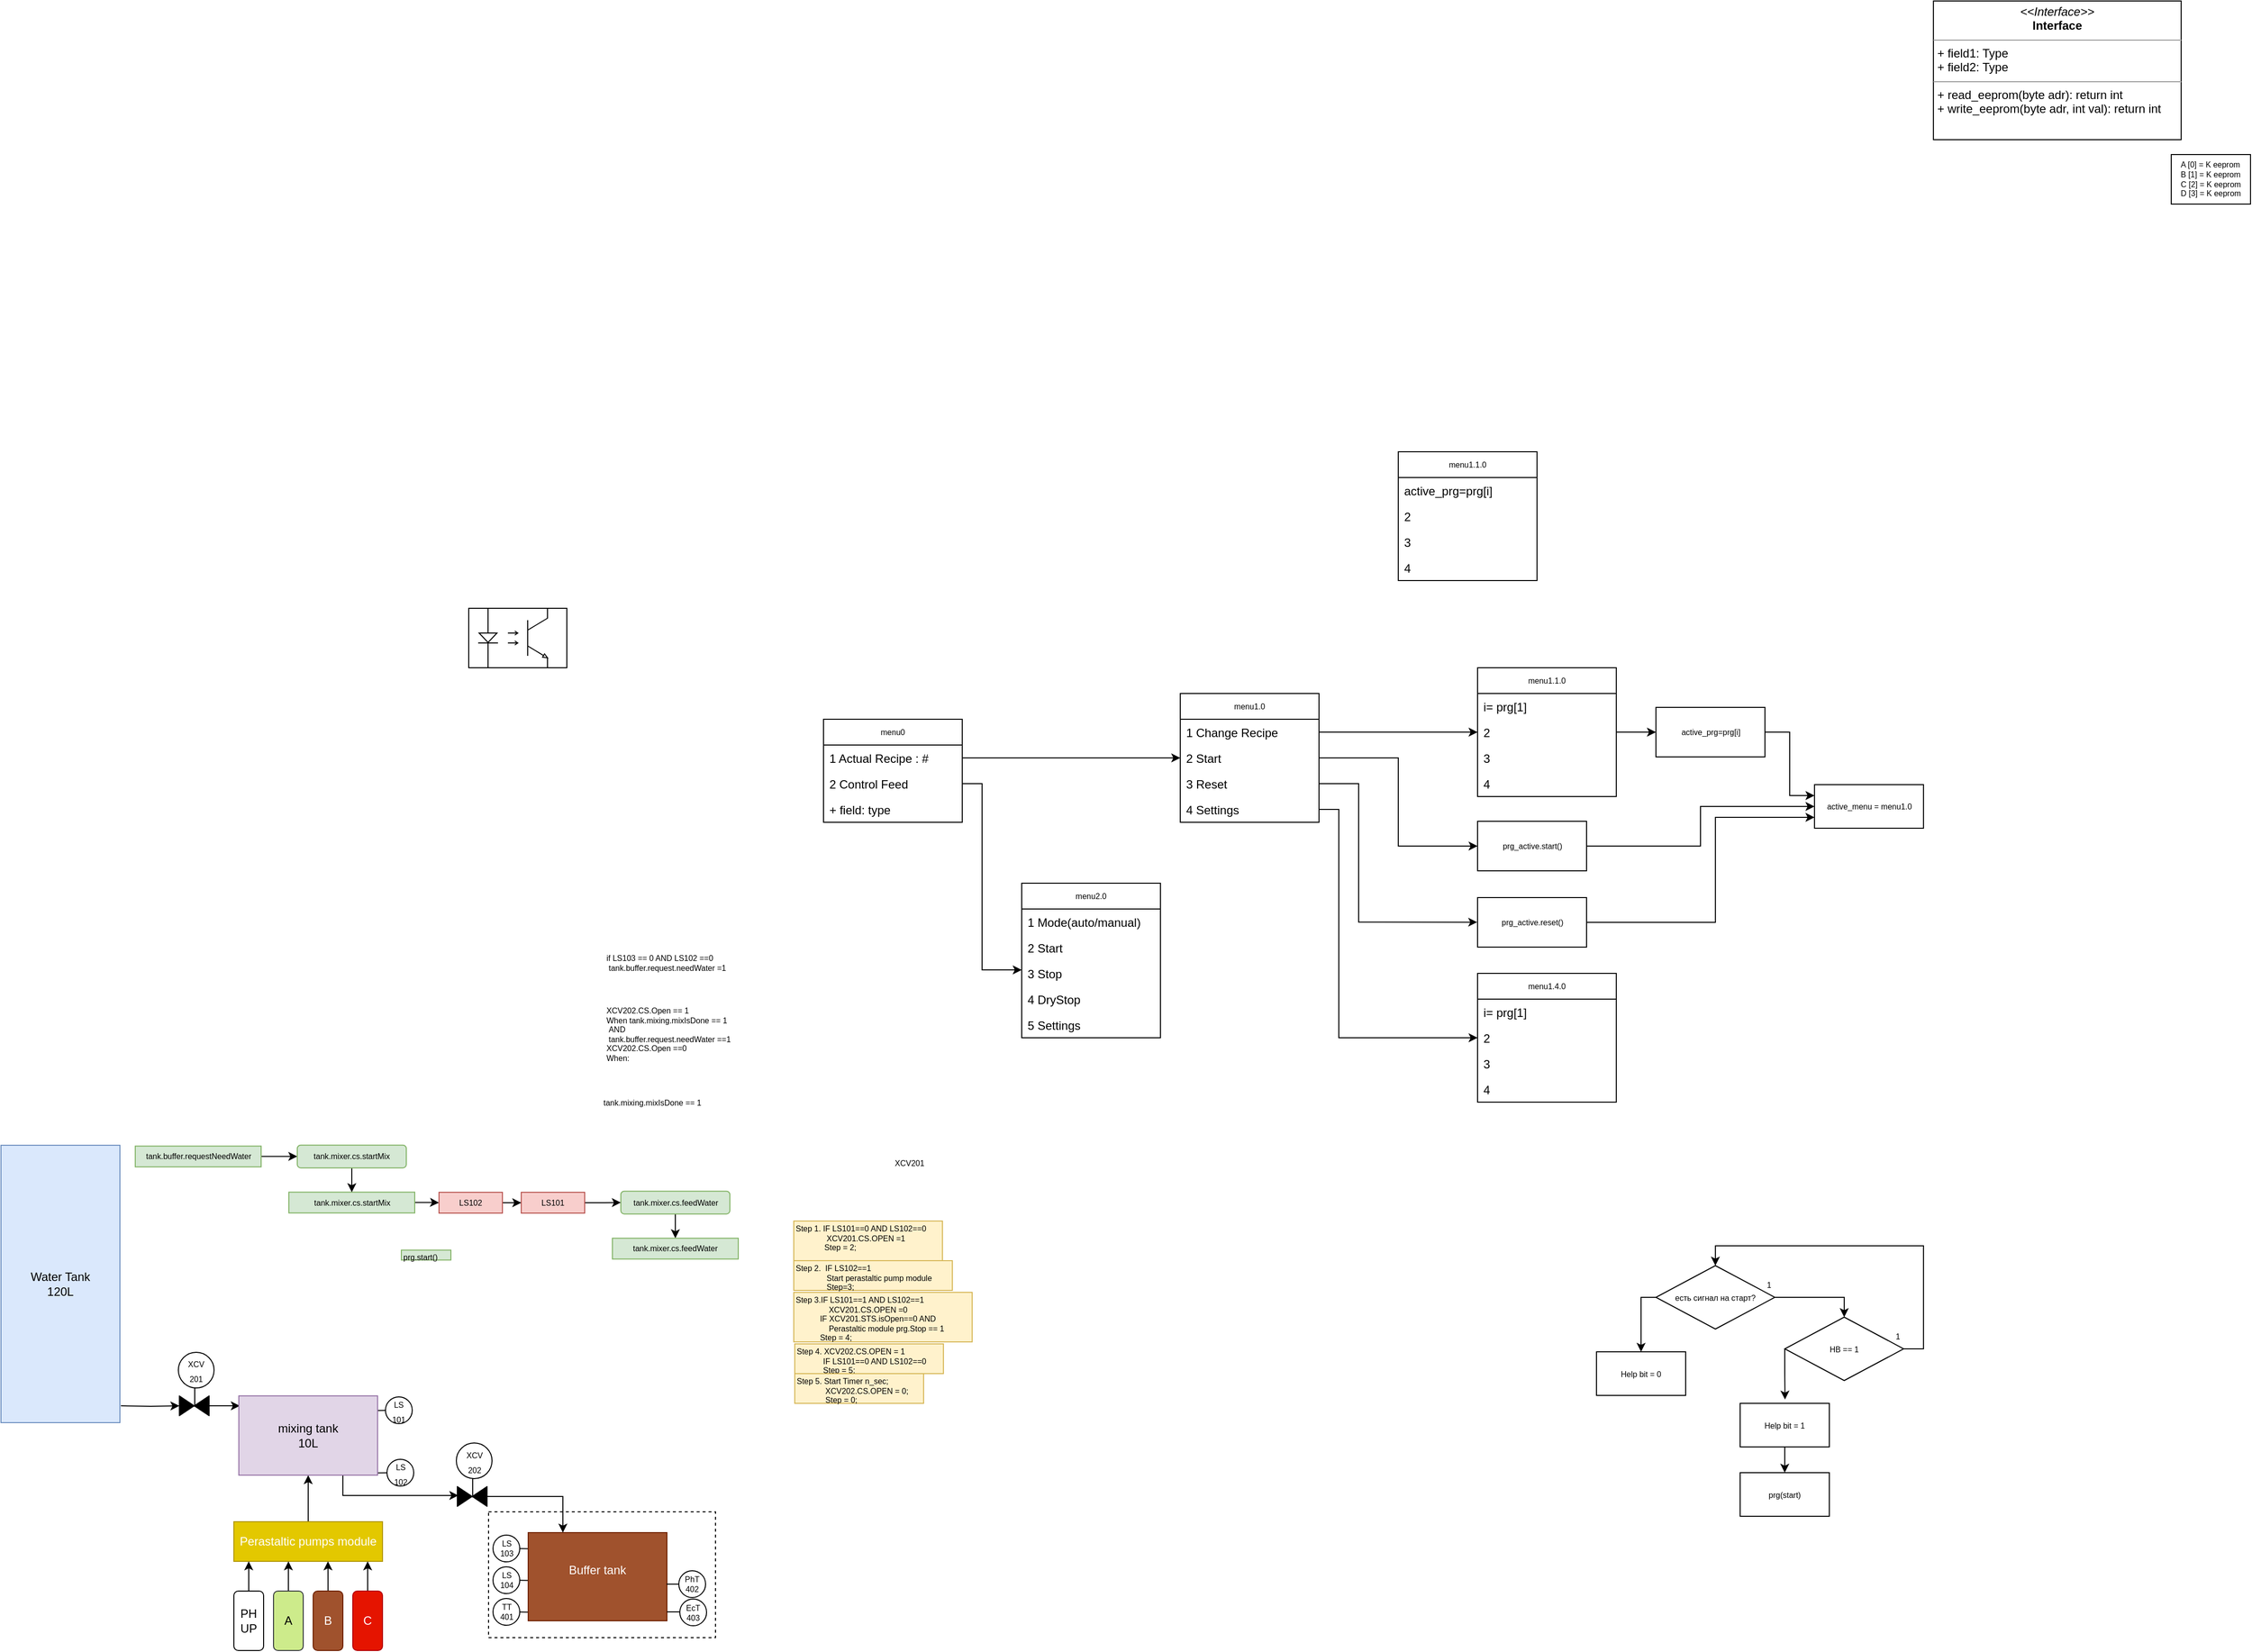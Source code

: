 <mxfile version="10.5.5" type="github"><diagram id="X-o2tjF1wG2DqE8YRz7E" name="Page-1"><mxGraphModel dx="1683" dy="2097" grid="1" gridSize="10" guides="1" tooltips="1" connect="1" arrows="1" fold="1" page="1" pageScale="1" pageWidth="827" pageHeight="1169" math="0" shadow="0"><root><mxCell id="0"/><mxCell id="1" parent="0"/><mxCell id="OOi6FbqON8KFmq5zw6sa-64" value="" style="rounded=0;whiteSpace=wrap;html=1;fontSize=8;fillColor=none;dashed=1;" parent="1" vertex="1"><mxGeometry x="572" y="410" width="229" height="127" as="geometry"/></mxCell><mxCell id="OOi6FbqON8KFmq5zw6sa-76" value="" style="group" parent="1" vertex="1" connectable="0"><mxGeometry x="439.5" y="357" width="57" height="27" as="geometry"/></mxCell><mxCell id="OOi6FbqON8KFmq5zw6sa-77" value="&lt;div&gt;&lt;font style=&quot;font-size: 8px&quot;&gt;LS&lt;/font&gt;&lt;/div&gt;&lt;div&gt;&lt;font style=&quot;font-size: 8px&quot;&gt;102&lt;/font&gt;&lt;/div&gt;" style="ellipse;whiteSpace=wrap;html=1;aspect=fixed;" parent="OOi6FbqON8KFmq5zw6sa-76" vertex="1"><mxGeometry x="30" width="27" height="27" as="geometry"/></mxCell><mxCell id="OOi6FbqON8KFmq5zw6sa-78" value="" style="endArrow=none;html=1;" parent="OOi6FbqON8KFmq5zw6sa-76" target="OOi6FbqON8KFmq5zw6sa-77" edge="1"><mxGeometry width="50" height="50" relative="1" as="geometry"><mxPoint y="14" as="sourcePoint"/><mxPoint x="60" y="20" as="targetPoint"/></mxGeometry></mxCell><mxCell id="OOi6FbqON8KFmq5zw6sa-58" value="" style="group;fontSize=8;" parent="1" vertex="1" connectable="0"><mxGeometry x="576.5" y="497.5" width="50" height="27" as="geometry"/></mxCell><mxCell id="OOi6FbqON8KFmq5zw6sa-59" value="&lt;div style=&quot;font-size: 8px&quot;&gt;TT&lt;/div&gt;&lt;div style=&quot;font-size: 8px&quot;&gt;401&lt;/div&gt;" style="ellipse;whiteSpace=wrap;html=1;aspect=fixed;fontSize=8;" parent="OOi6FbqON8KFmq5zw6sa-58" vertex="1"><mxGeometry width="27" height="27" as="geometry"/></mxCell><mxCell id="OOi6FbqON8KFmq5zw6sa-60" value="" style="endArrow=none;html=1;fontSize=8;" parent="OOi6FbqON8KFmq5zw6sa-58" target="OOi6FbqON8KFmq5zw6sa-59" edge="1"><mxGeometry width="50" height="50" relative="1" as="geometry"><mxPoint x="50" y="14" as="sourcePoint"/><mxPoint x="30" y="20" as="targetPoint"/></mxGeometry></mxCell><mxCell id="OOi6FbqON8KFmq5zw6sa-48" value="" style="group;fontSize=8;" parent="1" vertex="1" connectable="0"><mxGeometry x="576.5" y="433.5" width="50" height="27" as="geometry"/></mxCell><mxCell id="OOi6FbqON8KFmq5zw6sa-45" value="&lt;div style=&quot;font-size: 8px&quot;&gt;&lt;font style=&quot;font-size: 8px&quot;&gt;LS&lt;/font&gt;&lt;/div&gt;&lt;div style=&quot;font-size: 8px&quot;&gt;&lt;font style=&quot;font-size: 8px&quot;&gt;103&lt;/font&gt;&lt;/div&gt;" style="ellipse;whiteSpace=wrap;html=1;aspect=fixed;fontSize=8;" parent="OOi6FbqON8KFmq5zw6sa-48" vertex="1"><mxGeometry width="27" height="27" as="geometry"/></mxCell><mxCell id="OOi6FbqON8KFmq5zw6sa-46" value="" style="endArrow=none;html=1;fontSize=8;" parent="OOi6FbqON8KFmq5zw6sa-48" target="OOi6FbqON8KFmq5zw6sa-45" edge="1"><mxGeometry width="50" height="50" relative="1" as="geometry"><mxPoint x="50" y="14" as="sourcePoint"/><mxPoint x="30" y="20" as="targetPoint"/></mxGeometry></mxCell><mxCell id="OOi6FbqON8KFmq5zw6sa-51" value="" style="group;fontSize=8;" parent="1" vertex="1" connectable="0"><mxGeometry x="576.5" y="465.5" width="50" height="27" as="geometry"/></mxCell><mxCell id="OOi6FbqON8KFmq5zw6sa-52" value="&lt;div style=&quot;font-size: 8px&quot;&gt;&lt;font style=&quot;font-size: 8px&quot;&gt;LS&lt;/font&gt;&lt;/div&gt;&lt;div style=&quot;font-size: 8px&quot;&gt;&lt;font style=&quot;font-size: 8px&quot;&gt;104&lt;/font&gt;&lt;/div&gt;" style="ellipse;whiteSpace=wrap;html=1;aspect=fixed;fontSize=8;" parent="OOi6FbqON8KFmq5zw6sa-51" vertex="1"><mxGeometry width="27" height="27" as="geometry"/></mxCell><mxCell id="OOi6FbqON8KFmq5zw6sa-53" value="" style="endArrow=none;html=1;fontSize=8;" parent="OOi6FbqON8KFmq5zw6sa-51" target="OOi6FbqON8KFmq5zw6sa-52" edge="1"><mxGeometry width="50" height="50" relative="1" as="geometry"><mxPoint x="50" y="14" as="sourcePoint"/><mxPoint x="30" y="20" as="targetPoint"/></mxGeometry></mxCell><mxCell id="OOi6FbqON8KFmq5zw6sa-24" style="edgeStyle=orthogonalEdgeStyle;rounded=0;orthogonalLoop=1;jettySize=auto;html=1;" parent="1" target="OOi6FbqON8KFmq5zw6sa-19" edge="1"><mxGeometry relative="1" as="geometry"><mxPoint x="201" y="303" as="sourcePoint"/></mxGeometry></mxCell><mxCell id="OOi6FbqON8KFmq5zw6sa-1" value="&lt;div&gt;Water Tank&lt;/div&gt;&lt;div&gt;120L&lt;br&gt;&lt;/div&gt;" style="rounded=0;whiteSpace=wrap;html=1;fillColor=#dae8fc;strokeColor=#6c8ebf;" parent="1" vertex="1"><mxGeometry x="80" y="40" width="120" height="280" as="geometry"/></mxCell><mxCell id="OOi6FbqON8KFmq5zw6sa-36" style="edgeStyle=orthogonalEdgeStyle;rounded=0;orthogonalLoop=1;jettySize=auto;html=1;entryX=0.5;entryY=1;entryDx=0;entryDy=0;" parent="1" source="OOi6FbqON8KFmq5zw6sa-2" target="OOi6FbqON8KFmq5zw6sa-4" edge="1"><mxGeometry relative="1" as="geometry"/></mxCell><mxCell id="OOi6FbqON8KFmq5zw6sa-2" value="Perastaltic pumps module" style="rounded=0;whiteSpace=wrap;html=1;fillColor=#e3c800;strokeColor=#B09500;fontColor=#ffffff;" parent="1" vertex="1"><mxGeometry x="315" y="420" width="150" height="40" as="geometry"/></mxCell><mxCell id="OOi6FbqON8KFmq5zw6sa-31" style="edgeStyle=orthogonalEdgeStyle;rounded=0;orthogonalLoop=1;jettySize=auto;html=1;exitX=0.75;exitY=1;exitDx=0;exitDy=0;entryX=0.033;entryY=0.45;entryDx=0;entryDy=0;entryPerimeter=0;" parent="1" source="OOi6FbqON8KFmq5zw6sa-4" target="OOi6FbqON8KFmq5zw6sa-27" edge="1"><mxGeometry relative="1" as="geometry"><Array as="points"><mxPoint x="425" y="393"/></Array></mxGeometry></mxCell><mxCell id="OOi6FbqON8KFmq5zw6sa-32" style="edgeStyle=orthogonalEdgeStyle;rounded=0;orthogonalLoop=1;jettySize=auto;html=1;entryX=0.1;entryY=1;entryDx=0;entryDy=0;entryPerimeter=0;" parent="1" source="OOi6FbqON8KFmq5zw6sa-5" target="OOi6FbqON8KFmq5zw6sa-2" edge="1"><mxGeometry relative="1" as="geometry"/></mxCell><mxCell id="OOi6FbqON8KFmq5zw6sa-5" value="PH UP" style="rounded=1;whiteSpace=wrap;html=1;" parent="1" vertex="1"><mxGeometry x="315" y="490" width="30" height="60" as="geometry"/></mxCell><mxCell id="OOi6FbqON8KFmq5zw6sa-33" style="edgeStyle=orthogonalEdgeStyle;rounded=0;orthogonalLoop=1;jettySize=auto;html=1;entryX=0.367;entryY=1;entryDx=0;entryDy=0;entryPerimeter=0;" parent="1" source="OOi6FbqON8KFmq5zw6sa-6" target="OOi6FbqON8KFmq5zw6sa-2" edge="1"><mxGeometry relative="1" as="geometry"/></mxCell><mxCell id="OOi6FbqON8KFmq5zw6sa-6" value="A" style="rounded=1;whiteSpace=wrap;html=1;fillColor=#cdeb8b;strokeColor=#36393d;" parent="1" vertex="1"><mxGeometry x="355" y="490" width="30" height="60" as="geometry"/></mxCell><mxCell id="OOi6FbqON8KFmq5zw6sa-34" style="edgeStyle=orthogonalEdgeStyle;rounded=0;orthogonalLoop=1;jettySize=auto;html=1;entryX=0.633;entryY=1;entryDx=0;entryDy=0;entryPerimeter=0;" parent="1" source="OOi6FbqON8KFmq5zw6sa-7" target="OOi6FbqON8KFmq5zw6sa-2" edge="1"><mxGeometry relative="1" as="geometry"/></mxCell><mxCell id="OOi6FbqON8KFmq5zw6sa-7" value="B" style="rounded=1;whiteSpace=wrap;html=1;fillColor=#a0522d;strokeColor=#6D1F00;fontColor=#ffffff;" parent="1" vertex="1"><mxGeometry x="395" y="490" width="30" height="60" as="geometry"/></mxCell><mxCell id="OOi6FbqON8KFmq5zw6sa-35" style="edgeStyle=orthogonalEdgeStyle;rounded=0;orthogonalLoop=1;jettySize=auto;html=1;entryX=0.9;entryY=1;entryDx=0;entryDy=0;entryPerimeter=0;" parent="1" source="OOi6FbqON8KFmq5zw6sa-8" target="OOi6FbqON8KFmq5zw6sa-2" edge="1"><mxGeometry relative="1" as="geometry"/></mxCell><mxCell id="OOi6FbqON8KFmq5zw6sa-8" value="C" style="rounded=1;whiteSpace=wrap;html=1;fillColor=#e51400;strokeColor=#B20000;fontColor=#ffffff;" parent="1" vertex="1"><mxGeometry x="435" y="490" width="30" height="60" as="geometry"/></mxCell><mxCell id="OOi6FbqON8KFmq5zw6sa-23" value="" style="group" parent="1" vertex="1" connectable="0"><mxGeometry x="259" y="249" width="36" height="64" as="geometry"/></mxCell><mxCell id="OOi6FbqON8KFmq5zw6sa-19" value="" style="verticalLabelPosition=bottom;align=center;html=1;verticalAlign=top;dashed=0;shape=mxgraph.pid2valves.valve;valveType=gate;defState=closed" parent="OOi6FbqON8KFmq5zw6sa-23" vertex="1"><mxGeometry x="1" y="44" width="30" height="20" as="geometry"/></mxCell><mxCell id="OOi6FbqON8KFmq5zw6sa-22" value="" style="endArrow=none;html=1;" parent="OOi6FbqON8KFmq5zw6sa-23" edge="1"><mxGeometry width="50" height="50" relative="1" as="geometry"><mxPoint x="16.5" y="24" as="sourcePoint"/><mxPoint x="16.5" y="55" as="targetPoint"/></mxGeometry></mxCell><mxCell id="OOi6FbqON8KFmq5zw6sa-20" value="&lt;div&gt;&lt;font style=&quot;font-size: 8px&quot;&gt;XCV&lt;/font&gt;&lt;/div&gt;&lt;div&gt;&lt;font style=&quot;font-size: 8px&quot;&gt;201&lt;/font&gt;&lt;/div&gt;" style="ellipse;whiteSpace=wrap;html=1;aspect=fixed;" parent="OOi6FbqON8KFmq5zw6sa-23" vertex="1"><mxGeometry width="36" height="36" as="geometry"/></mxCell><mxCell id="OOi6FbqON8KFmq5zw6sa-25" style="edgeStyle=orthogonalEdgeStyle;rounded=0;orthogonalLoop=1;jettySize=auto;html=1;entryX=0.007;entryY=0.125;entryDx=0;entryDy=0;entryPerimeter=0;" parent="1" source="OOi6FbqON8KFmq5zw6sa-19" target="OOi6FbqON8KFmq5zw6sa-4" edge="1"><mxGeometry relative="1" as="geometry"/></mxCell><mxCell id="OOi6FbqON8KFmq5zw6sa-26" value="" style="group" parent="1" vertex="1" connectable="0"><mxGeometry x="539.5" y="340.5" width="36" height="64" as="geometry"/></mxCell><mxCell id="OOi6FbqON8KFmq5zw6sa-27" value="" style="verticalLabelPosition=bottom;align=center;html=1;verticalAlign=top;dashed=0;shape=mxgraph.pid2valves.valve;valveType=gate;defState=closed" parent="OOi6FbqON8KFmq5zw6sa-26" vertex="1"><mxGeometry x="1" y="44" width="30" height="20" as="geometry"/></mxCell><mxCell id="OOi6FbqON8KFmq5zw6sa-28" value="" style="endArrow=none;html=1;" parent="OOi6FbqON8KFmq5zw6sa-26" edge="1"><mxGeometry width="50" height="50" relative="1" as="geometry"><mxPoint x="16.5" y="24" as="sourcePoint"/><mxPoint x="16.5" y="55" as="targetPoint"/></mxGeometry></mxCell><mxCell id="OOi6FbqON8KFmq5zw6sa-29" value="&lt;div&gt;&lt;font style=&quot;font-size: 8px&quot;&gt;XCV&lt;/font&gt;&lt;/div&gt;&lt;div&gt;&lt;font style=&quot;font-size: 8px&quot;&gt;202&lt;/font&gt;&lt;/div&gt;" style="ellipse;whiteSpace=wrap;html=1;aspect=fixed;" parent="OOi6FbqON8KFmq5zw6sa-26" vertex="1"><mxGeometry width="36" height="36" as="geometry"/></mxCell><mxCell id="OOi6FbqON8KFmq5zw6sa-37" value="&lt;div&gt;Buffer tank&lt;/div&gt;&lt;div&gt;&lt;br&gt;&lt;/div&gt;" style="rounded=0;whiteSpace=wrap;html=1;fillColor=#a0522d;strokeColor=#6D1F00;fontColor=#ffffff;" parent="1" vertex="1"><mxGeometry x="612" y="431" width="140" height="89" as="geometry"/></mxCell><mxCell id="OOi6FbqON8KFmq5zw6sa-39" style="edgeStyle=orthogonalEdgeStyle;rounded=0;orthogonalLoop=1;jettySize=auto;html=1;entryX=0.25;entryY=0;entryDx=0;entryDy=0;" parent="1" source="OOi6FbqON8KFmq5zw6sa-27" target="OOi6FbqON8KFmq5zw6sa-37" edge="1"><mxGeometry relative="1" as="geometry"/></mxCell><mxCell id="OOi6FbqON8KFmq5zw6sa-40" value="" style="group" parent="1" vertex="1" connectable="0"><mxGeometry x="438" y="294" width="57" height="27" as="geometry"/></mxCell><mxCell id="OOi6FbqON8KFmq5zw6sa-3" value="&lt;div&gt;&lt;font style=&quot;font-size: 8px&quot;&gt;LS&lt;/font&gt;&lt;/div&gt;&lt;div&gt;&lt;font style=&quot;font-size: 8px&quot;&gt;101&lt;/font&gt;&lt;/div&gt;" style="ellipse;whiteSpace=wrap;html=1;aspect=fixed;" parent="OOi6FbqON8KFmq5zw6sa-40" vertex="1"><mxGeometry x="30" width="27" height="27" as="geometry"/></mxCell><mxCell id="OOi6FbqON8KFmq5zw6sa-14" value="" style="endArrow=none;html=1;" parent="OOi6FbqON8KFmq5zw6sa-40" target="OOi6FbqON8KFmq5zw6sa-3" edge="1"><mxGeometry width="50" height="50" relative="1" as="geometry"><mxPoint y="14" as="sourcePoint"/><mxPoint x="60" y="20" as="targetPoint"/></mxGeometry></mxCell><mxCell id="OOi6FbqON8KFmq5zw6sa-4" value="&lt;div&gt;mixing tank&lt;/div&gt;&lt;div&gt;10L&lt;br&gt;&lt;/div&gt;" style="rounded=0;whiteSpace=wrap;html=1;fillColor=#e1d5e7;strokeColor=#9673a6;" parent="1" vertex="1"><mxGeometry x="320" y="293" width="140" height="80" as="geometry"/></mxCell><mxCell id="OOi6FbqON8KFmq5zw6sa-61" value="&lt;div&gt;if LS103 == 0 AND LS102 ==0 &lt;br&gt;&lt;/div&gt;&lt;div&gt;&amp;nbsp;tank.buffer.request.needWater =1&lt;br&gt;&lt;/div&gt;" style="text;html=1;resizable=0;points=[];autosize=1;align=left;verticalAlign=top;spacingTop=-4;fontSize=8;" parent="1" vertex="1"><mxGeometry x="688.5" y="-156.5" width="140" height="20" as="geometry"/></mxCell><mxCell id="OOi6FbqON8KFmq5zw6sa-70" style="edgeStyle=orthogonalEdgeStyle;rounded=0;orthogonalLoop=1;jettySize=auto;html=1;fontSize=8;" parent="1" source="OOi6FbqON8KFmq5zw6sa-63" target="OOi6FbqON8KFmq5zw6sa-69" edge="1"><mxGeometry relative="1" as="geometry"/></mxCell><mxCell id="OOi6FbqON8KFmq5zw6sa-63" value="tank.buffer.requestNeedWater" style="rounded=0;whiteSpace=wrap;html=1;fontSize=8;fillColor=#d5e8d4;strokeColor=#82b366;" parent="1" vertex="1"><mxGeometry x="215.5" y="40.833" width="127" height="21" as="geometry"/></mxCell><mxCell id="OOi6FbqON8KFmq5zw6sa-65" value="&lt;div&gt;XCV202.CS.Open == 1&lt;/div&gt;&lt;div&gt;When tank.mixing.mixIsDone == 1&lt;br&gt;&lt;/div&gt;&lt;div&gt;&amp;nbsp;AND&lt;/div&gt;&lt;div&gt;&amp;nbsp;tank.buffer.request.needWater ==1&lt;/div&gt;&lt;div&gt;XCV202.CS.Open ==0&lt;/div&gt;&lt;div&gt;When:&lt;br&gt;&lt;/div&gt;" style="text;html=1;resizable=0;points=[];autosize=1;align=left;verticalAlign=top;spacingTop=-4;fontSize=8;" parent="1" vertex="1"><mxGeometry x="688.5" y="-103.5" width="150" height="60" as="geometry"/></mxCell><mxCell id="OOi6FbqON8KFmq5zw6sa-66" value="tank.mixing.mixIsDone == 1" style="text;html=1;resizable=0;points=[];autosize=1;align=left;verticalAlign=top;spacingTop=-4;fontSize=8;" parent="1" vertex="1"><mxGeometry x="685.5" y="-10.5" width="120" height="10" as="geometry"/></mxCell><mxCell id="OOi6FbqON8KFmq5zw6sa-81" style="edgeStyle=orthogonalEdgeStyle;rounded=0;orthogonalLoop=1;jettySize=auto;html=1;entryX=0;entryY=0.5;entryDx=0;entryDy=0;fontSize=8;" parent="1" source="OOi6FbqON8KFmq5zw6sa-67" target="OOi6FbqON8KFmq5zw6sa-79" edge="1"><mxGeometry relative="1" as="geometry"/></mxCell><mxCell id="OOi6FbqON8KFmq5zw6sa-67" value="tank.mixer.cs.startMix" style="rounded=0;whiteSpace=wrap;html=1;fontSize=8;fillColor=#d5e8d4;strokeColor=#82b366;" parent="1" vertex="1"><mxGeometry x="370.5" y="87.333" width="127" height="21" as="geometry"/></mxCell><mxCell id="OOi6FbqON8KFmq5zw6sa-71" style="edgeStyle=orthogonalEdgeStyle;rounded=0;orthogonalLoop=1;jettySize=auto;html=1;entryX=0.5;entryY=0;entryDx=0;entryDy=0;fontSize=8;" parent="1" source="OOi6FbqON8KFmq5zw6sa-69" target="OOi6FbqON8KFmq5zw6sa-67" edge="1"><mxGeometry relative="1" as="geometry"/></mxCell><mxCell id="OOi6FbqON8KFmq5zw6sa-69" value="tank.mixer.cs.startMix" style="rounded=1;whiteSpace=wrap;html=1;fillColor=#d5e8d4;fontSize=8;strokeColor=#82b366;" parent="1" vertex="1"><mxGeometry x="379" y="39.833" width="110" height="23" as="geometry"/></mxCell><mxCell id="OOi6FbqON8KFmq5zw6sa-73" value="prg.start()" style="text;html=1;resizable=0;points=[];autosize=1;align=left;verticalAlign=top;spacingTop=-4;fontSize=8;fillColor=#d5e8d4;strokeColor=#82b366;" parent="1" vertex="1"><mxGeometry x="484" y="145.833" width="50" height="10" as="geometry"/></mxCell><mxCell id="OOi6FbqON8KFmq5zw6sa-85" style="edgeStyle=orthogonalEdgeStyle;rounded=0;orthogonalLoop=1;jettySize=auto;html=1;entryX=0.5;entryY=0;entryDx=0;entryDy=0;fontSize=8;" parent="1" source="OOi6FbqON8KFmq5zw6sa-75" target="OOi6FbqON8KFmq5zw6sa-84" edge="1"><mxGeometry relative="1" as="geometry"/></mxCell><mxCell id="OOi6FbqON8KFmq5zw6sa-75" value="tank.mixer.cs.feedWater" style="rounded=1;whiteSpace=wrap;html=1;fillColor=#d5e8d4;fontSize=8;strokeColor=#82b366;" parent="1" vertex="1"><mxGeometry x="705.5" y="86.333" width="110" height="23" as="geometry"/></mxCell><mxCell id="OOi6FbqON8KFmq5zw6sa-82" style="edgeStyle=orthogonalEdgeStyle;rounded=0;orthogonalLoop=1;jettySize=auto;html=1;fontSize=8;" parent="1" source="OOi6FbqON8KFmq5zw6sa-79" target="OOi6FbqON8KFmq5zw6sa-80" edge="1"><mxGeometry relative="1" as="geometry"/></mxCell><mxCell id="OOi6FbqON8KFmq5zw6sa-79" value="LS102" style="rounded=0;whiteSpace=wrap;html=1;fontSize=8;fillColor=#f8cecc;strokeColor=#b85450;" parent="1" vertex="1"><mxGeometry x="522" y="87.5" width="64" height="21" as="geometry"/></mxCell><mxCell id="OOi6FbqON8KFmq5zw6sa-83" style="edgeStyle=orthogonalEdgeStyle;rounded=0;orthogonalLoop=1;jettySize=auto;html=1;entryX=0;entryY=0.5;entryDx=0;entryDy=0;fontSize=8;" parent="1" source="OOi6FbqON8KFmq5zw6sa-80" target="OOi6FbqON8KFmq5zw6sa-75" edge="1"><mxGeometry relative="1" as="geometry"/></mxCell><mxCell id="OOi6FbqON8KFmq5zw6sa-80" value="LS101" style="rounded=0;whiteSpace=wrap;html=1;fontSize=8;fillColor=#f8cecc;strokeColor=#b85450;" parent="1" vertex="1"><mxGeometry x="605" y="87.5" width="64" height="21" as="geometry"/></mxCell><mxCell id="OOi6FbqON8KFmq5zw6sa-84" value="tank.mixer.cs.feedWater" style="rounded=0;whiteSpace=wrap;html=1;fontSize=8;fillColor=#d5e8d4;strokeColor=#82b366;" parent="1" vertex="1"><mxGeometry x="697" y="133.833" width="127" height="21" as="geometry"/></mxCell><mxCell id="OOi6FbqON8KFmq5zw6sa-86" value="&lt;div&gt;Step 1. IF LS101==0 AND LS102==0&lt;/div&gt;&lt;div&gt;&amp;nbsp;&amp;nbsp;&amp;nbsp;&amp;nbsp;&amp;nbsp;&amp;nbsp;&amp;nbsp;&amp;nbsp;&amp;nbsp;&amp;nbsp;&amp;nbsp;&amp;nbsp;&amp;nbsp; XCV201.CS.OPEN =1&lt;/div&gt;&lt;div&gt;&amp;nbsp;&amp;nbsp;&amp;nbsp;&amp;nbsp;&amp;nbsp;&amp;nbsp;&amp;nbsp;&amp;nbsp;&amp;nbsp;&amp;nbsp;&amp;nbsp;&amp;nbsp; Step = 2;&lt;br&gt;&lt;div&gt;&lt;br&gt;&lt;/div&gt;&lt;/div&gt;" style="text;html=1;resizable=0;points=[];autosize=1;align=left;verticalAlign=top;spacingTop=-4;fontSize=8;fillColor=#fff2cc;strokeColor=#d6b656;" parent="1" vertex="1"><mxGeometry x="880" y="116.5" width="150" height="40" as="geometry"/></mxCell><mxCell id="OOi6FbqON8KFmq5zw6sa-87" value="&lt;div&gt;Step 3.IF LS101==1 AND LS102==1&lt;/div&gt;&lt;div&gt;&amp;nbsp;&amp;nbsp;&amp;nbsp;&amp;nbsp;&amp;nbsp;&amp;nbsp;&amp;nbsp;&amp;nbsp;&amp;nbsp;&amp;nbsp;&amp;nbsp;&amp;nbsp;&amp;nbsp;&amp;nbsp; XCV201.CS.OPEN =0&lt;/div&gt;&lt;div&gt;&amp;nbsp;&amp;nbsp;&amp;nbsp;&amp;nbsp;&amp;nbsp;&amp;nbsp;&amp;nbsp;&amp;nbsp;&amp;nbsp;&amp;nbsp; IF XCV201.STS.isOpen==0 AND&lt;/div&gt;&lt;div&gt;&amp;nbsp; &amp;nbsp; &amp;nbsp; &amp;nbsp; &amp;nbsp; &amp;nbsp; &amp;nbsp;&amp;nbsp; Perastaltic module prg.Stop == 1&lt;/div&gt;&lt;div&gt;&amp;nbsp;&amp;nbsp;&amp;nbsp;&amp;nbsp;&amp;nbsp;&amp;nbsp;&amp;nbsp;&amp;nbsp;&amp;nbsp;&amp;nbsp; Step = 4;&lt;/div&gt;" style="text;html=1;resizable=0;points=[];autosize=1;align=left;verticalAlign=top;spacingTop=-4;fontSize=8;fillColor=#fff2cc;strokeColor=#d6b656;" parent="1" vertex="1"><mxGeometry x="880" y="188.5" width="180" height="50" as="geometry"/></mxCell><mxCell id="OOi6FbqON8KFmq5zw6sa-88" value="&lt;div&gt;Step 4. XCV202.CS.OPEN = 1&lt;br&gt;&lt;/div&gt;&lt;div&gt;&amp;nbsp;&amp;nbsp;&amp;nbsp;&amp;nbsp;&amp;nbsp;&amp;nbsp;&amp;nbsp;&amp;nbsp;&amp;nbsp;&amp;nbsp;&amp;nbsp; IF LS101==0 AND LS102==0&lt;/div&gt;&lt;div&gt;&amp;nbsp;&amp;nbsp;&amp;nbsp;&amp;nbsp;&amp;nbsp;&amp;nbsp;&amp;nbsp;&amp;nbsp;&amp;nbsp;&amp;nbsp;&amp;nbsp; Step = 5;&lt;br&gt;&lt;/div&gt;" style="text;html=1;resizable=0;points=[];autosize=1;align=left;verticalAlign=top;spacingTop=-4;fontSize=8;fillColor=#fff2cc;strokeColor=#d6b656;" parent="1" vertex="1"><mxGeometry x="881" y="240.5" width="150" height="30" as="geometry"/></mxCell><mxCell id="OOi6FbqON8KFmq5zw6sa-90" value="Step 2.&amp;nbsp; IF LS102==1&lt;div&gt;&amp;nbsp;&amp;nbsp;&amp;nbsp;&amp;nbsp;&amp;nbsp;&amp;nbsp;&amp;nbsp;&amp;nbsp;&amp;nbsp;&amp;nbsp;&amp;nbsp;&amp;nbsp;&amp;nbsp; Start perastaltic pump module&lt;/div&gt;&lt;div&gt;&amp;nbsp;&amp;nbsp;&amp;nbsp;&amp;nbsp;&amp;nbsp;&amp;nbsp;&amp;nbsp;&amp;nbsp;&amp;nbsp;&amp;nbsp;&amp;nbsp;&amp;nbsp;&amp;nbsp; Step=3;&lt;br&gt;&lt;/div&gt;" style="text;html=1;resizable=0;points=[];autosize=1;align=left;verticalAlign=top;spacingTop=-4;fontSize=8;fillColor=#fff2cc;strokeColor=#d6b656;" parent="1" vertex="1"><mxGeometry x="880" y="156.5" width="160" height="30" as="geometry"/></mxCell><mxCell id="cYcWuQxojgCUuw6GW2eh-1" value="&lt;div&gt;Step 5. Start Timer n_sec;&lt;/div&gt;&lt;div&gt;&amp;nbsp;&amp;nbsp;&amp;nbsp;&amp;nbsp;&amp;nbsp;&amp;nbsp;&amp;nbsp;&amp;nbsp;&amp;nbsp;&amp;nbsp;&amp;nbsp;&amp;nbsp; XCV202.CS.OPEN = 0;&lt;br&gt;&lt;/div&gt;&lt;div&gt;&amp;nbsp;&amp;nbsp;&amp;nbsp;&amp;nbsp;&amp;nbsp;&amp;nbsp;&amp;nbsp;&amp;nbsp;&amp;nbsp;&amp;nbsp;&amp;nbsp;&amp;nbsp; Step = 0;&lt;br&gt;&lt;/div&gt;" style="text;html=1;resizable=0;points=[];autosize=1;align=left;verticalAlign=top;spacingTop=-4;fontSize=8;fillColor=#fff2cc;strokeColor=#d6b656;" vertex="1" parent="1"><mxGeometry x="881" y="270.5" width="130" height="30" as="geometry"/></mxCell><mxCell id="cYcWuQxojgCUuw6GW2eh-2" value="XCV201" style="text;html=1;resizable=0;points=[];autosize=1;align=left;verticalAlign=top;spacingTop=-4;fontSize=8;" vertex="1" parent="1"><mxGeometry x="980" y="51" width="50" height="10" as="geometry"/></mxCell><mxCell id="cYcWuQxojgCUuw6GW2eh-3" value="" style="group;fontSize=8;" vertex="1" connectable="0" parent="1"><mxGeometry x="828.5" y="481.5" width="50" height="27" as="geometry"/></mxCell><mxCell id="cYcWuQxojgCUuw6GW2eh-4" value="&lt;div style=&quot;font-size: 8px&quot;&gt;PhT&lt;/div&gt;&lt;div style=&quot;font-size: 8px&quot;&gt;402&lt;/div&gt;" style="ellipse;whiteSpace=wrap;html=1;aspect=fixed;fontSize=8;" vertex="1" parent="1"><mxGeometry x="764" y="469.5" width="27" height="27" as="geometry"/></mxCell><mxCell id="cYcWuQxojgCUuw6GW2eh-7" value="" style="endArrow=none;html=1;fontSize=8;" edge="1" parent="1"><mxGeometry width="50" height="50" relative="1" as="geometry"><mxPoint x="751.5" y="483" as="sourcePoint"/><mxPoint x="764.5" y="483" as="targetPoint"/></mxGeometry></mxCell><mxCell id="cYcWuQxojgCUuw6GW2eh-8" value="&lt;div style=&quot;font-size: 8px&quot;&gt;EcT&lt;/div&gt;&lt;div style=&quot;font-size: 8px&quot;&gt;403&lt;/div&gt;" style="ellipse;whiteSpace=wrap;html=1;aspect=fixed;fontSize=8;" vertex="1" parent="1"><mxGeometry x="765" y="498" width="27" height="27" as="geometry"/></mxCell><mxCell id="cYcWuQxojgCUuw6GW2eh-9" value="" style="endArrow=none;html=1;fontSize=8;" edge="1" parent="1"><mxGeometry width="50" height="50" relative="1" as="geometry"><mxPoint x="752" y="511" as="sourcePoint"/><mxPoint x="765" y="511" as="targetPoint"/></mxGeometry></mxCell><mxCell id="cYcWuQxojgCUuw6GW2eh-12" value="menu0" style="swimlane;fontStyle=0;childLayout=stackLayout;horizontal=1;startSize=26;fillColor=none;horizontalStack=0;resizeParent=1;resizeParentMax=0;resizeLast=0;collapsible=1;marginBottom=0;fontSize=8;" vertex="1" parent="1"><mxGeometry x="910" y="-390" width="140" height="104" as="geometry"/></mxCell><mxCell id="cYcWuQxojgCUuw6GW2eh-13" value="1 Actual Recipe : #" style="text;strokeColor=none;fillColor=none;align=left;verticalAlign=top;spacingLeft=4;spacingRight=4;overflow=hidden;rotatable=0;points=[[0,0.5],[1,0.5]];portConstraint=eastwest;" vertex="1" parent="cYcWuQxojgCUuw6GW2eh-12"><mxGeometry y="26" width="140" height="26" as="geometry"/></mxCell><mxCell id="cYcWuQxojgCUuw6GW2eh-14" value="2 Control Feed" style="text;strokeColor=none;fillColor=none;align=left;verticalAlign=top;spacingLeft=4;spacingRight=4;overflow=hidden;rotatable=0;points=[[0,0.5],[1,0.5]];portConstraint=eastwest;" vertex="1" parent="cYcWuQxojgCUuw6GW2eh-12"><mxGeometry y="52" width="140" height="26" as="geometry"/></mxCell><mxCell id="cYcWuQxojgCUuw6GW2eh-15" value="+ field: type" style="text;strokeColor=none;fillColor=none;align=left;verticalAlign=top;spacingLeft=4;spacingRight=4;overflow=hidden;rotatable=0;points=[[0,0.5],[1,0.5]];portConstraint=eastwest;" vertex="1" parent="cYcWuQxojgCUuw6GW2eh-12"><mxGeometry y="78" width="140" height="26" as="geometry"/></mxCell><mxCell id="cYcWuQxojgCUuw6GW2eh-16" value="menu2.0" style="swimlane;fontStyle=0;childLayout=stackLayout;horizontal=1;startSize=26;fillColor=none;horizontalStack=0;resizeParent=1;resizeParentMax=0;resizeLast=0;collapsible=1;marginBottom=0;fontSize=8;" vertex="1" parent="1"><mxGeometry x="1110" y="-224.5" width="140" height="156" as="geometry"/></mxCell><mxCell id="cYcWuQxojgCUuw6GW2eh-17" value="1 Mode(auto/manual)" style="text;strokeColor=none;fillColor=none;align=left;verticalAlign=top;spacingLeft=4;spacingRight=4;overflow=hidden;rotatable=0;points=[[0,0.5],[1,0.5]];portConstraint=eastwest;" vertex="1" parent="cYcWuQxojgCUuw6GW2eh-16"><mxGeometry y="26" width="140" height="26" as="geometry"/></mxCell><mxCell id="cYcWuQxojgCUuw6GW2eh-18" value="2 Start" style="text;strokeColor=none;fillColor=none;align=left;verticalAlign=top;spacingLeft=4;spacingRight=4;overflow=hidden;rotatable=0;points=[[0,0.5],[1,0.5]];portConstraint=eastwest;" vertex="1" parent="cYcWuQxojgCUuw6GW2eh-16"><mxGeometry y="52" width="140" height="26" as="geometry"/></mxCell><mxCell id="cYcWuQxojgCUuw6GW2eh-19" value="3 Stop" style="text;strokeColor=none;fillColor=none;align=left;verticalAlign=top;spacingLeft=4;spacingRight=4;overflow=hidden;rotatable=0;points=[[0,0.5],[1,0.5]];portConstraint=eastwest;" vertex="1" parent="cYcWuQxojgCUuw6GW2eh-16"><mxGeometry y="78" width="140" height="26" as="geometry"/></mxCell><mxCell id="cYcWuQxojgCUuw6GW2eh-22" value="4 DryStop" style="text;strokeColor=none;fillColor=none;align=left;verticalAlign=top;spacingLeft=4;spacingRight=4;overflow=hidden;rotatable=0;points=[[0,0.5],[1,0.5]];portConstraint=eastwest;" vertex="1" parent="cYcWuQxojgCUuw6GW2eh-16"><mxGeometry y="104" width="140" height="26" as="geometry"/></mxCell><mxCell id="cYcWuQxojgCUuw6GW2eh-23" value="5 Settings" style="text;strokeColor=none;fillColor=none;align=left;verticalAlign=top;spacingLeft=4;spacingRight=4;overflow=hidden;rotatable=0;points=[[0,0.5],[1,0.5]];portConstraint=eastwest;" vertex="1" parent="cYcWuQxojgCUuw6GW2eh-16"><mxGeometry y="130" width="140" height="26" as="geometry"/></mxCell><mxCell id="cYcWuQxojgCUuw6GW2eh-24" style="edgeStyle=orthogonalEdgeStyle;rounded=0;orthogonalLoop=1;jettySize=auto;html=1;exitX=1;exitY=0.5;exitDx=0;exitDy=0;fontSize=8;" edge="1" parent="1" source="cYcWuQxojgCUuw6GW2eh-14" target="cYcWuQxojgCUuw6GW2eh-16"><mxGeometry relative="1" as="geometry"><Array as="points"><mxPoint x="1070" y="-325"/><mxPoint x="1070" y="-137"/></Array></mxGeometry></mxCell><mxCell id="cYcWuQxojgCUuw6GW2eh-25" value="menu1.0" style="swimlane;fontStyle=0;childLayout=stackLayout;horizontal=1;startSize=26;fillColor=none;horizontalStack=0;resizeParent=1;resizeParentMax=0;resizeLast=0;collapsible=1;marginBottom=0;fontSize=8;" vertex="1" parent="1"><mxGeometry x="1270" y="-416" width="140" height="130" as="geometry"/></mxCell><mxCell id="cYcWuQxojgCUuw6GW2eh-26" value="1 Change Recipe" style="text;strokeColor=none;fillColor=none;align=left;verticalAlign=top;spacingLeft=4;spacingRight=4;overflow=hidden;rotatable=0;points=[[0,0.5],[1,0.5]];portConstraint=eastwest;" vertex="1" parent="cYcWuQxojgCUuw6GW2eh-25"><mxGeometry y="26" width="140" height="26" as="geometry"/></mxCell><mxCell id="cYcWuQxojgCUuw6GW2eh-27" value="2 Start" style="text;strokeColor=none;fillColor=none;align=left;verticalAlign=top;spacingLeft=4;spacingRight=4;overflow=hidden;rotatable=0;points=[[0,0.5],[1,0.5]];portConstraint=eastwest;" vertex="1" parent="cYcWuQxojgCUuw6GW2eh-25"><mxGeometry y="52" width="140" height="26" as="geometry"/></mxCell><mxCell id="cYcWuQxojgCUuw6GW2eh-28" value="3 Reset" style="text;strokeColor=none;fillColor=none;align=left;verticalAlign=top;spacingLeft=4;spacingRight=4;overflow=hidden;rotatable=0;points=[[0,0.5],[1,0.5]];portConstraint=eastwest;" vertex="1" parent="cYcWuQxojgCUuw6GW2eh-25"><mxGeometry y="78" width="140" height="26" as="geometry"/></mxCell><mxCell id="cYcWuQxojgCUuw6GW2eh-30" value="4 Settings" style="text;strokeColor=none;fillColor=none;align=left;verticalAlign=top;spacingLeft=4;spacingRight=4;overflow=hidden;rotatable=0;points=[[0,0.5],[1,0.5]];portConstraint=eastwest;" vertex="1" parent="cYcWuQxojgCUuw6GW2eh-25"><mxGeometry y="104" width="140" height="26" as="geometry"/></mxCell><mxCell id="cYcWuQxojgCUuw6GW2eh-31" style="edgeStyle=orthogonalEdgeStyle;rounded=0;orthogonalLoop=1;jettySize=auto;html=1;exitX=1;exitY=0.5;exitDx=0;exitDy=0;fontSize=8;" edge="1" parent="1" source="cYcWuQxojgCUuw6GW2eh-13" target="cYcWuQxojgCUuw6GW2eh-25"><mxGeometry relative="1" as="geometry"/></mxCell><mxCell id="cYcWuQxojgCUuw6GW2eh-33" value="menu1.1.0" style="swimlane;fontStyle=0;childLayout=stackLayout;horizontal=1;startSize=26;fillColor=none;horizontalStack=0;resizeParent=1;resizeParentMax=0;resizeLast=0;collapsible=1;marginBottom=0;fontSize=8;" vertex="1" parent="1"><mxGeometry x="1570" y="-442" width="140" height="130" as="geometry"/></mxCell><mxCell id="cYcWuQxojgCUuw6GW2eh-34" value="i= prg[1] " style="text;strokeColor=none;fillColor=none;align=left;verticalAlign=top;spacingLeft=4;spacingRight=4;overflow=hidden;rotatable=0;points=[[0,0.5],[1,0.5]];portConstraint=eastwest;" vertex="1" parent="cYcWuQxojgCUuw6GW2eh-33"><mxGeometry y="26" width="140" height="26" as="geometry"/></mxCell><mxCell id="cYcWuQxojgCUuw6GW2eh-35" value="2 " style="text;strokeColor=none;fillColor=none;align=left;verticalAlign=top;spacingLeft=4;spacingRight=4;overflow=hidden;rotatable=0;points=[[0,0.5],[1,0.5]];portConstraint=eastwest;" vertex="1" parent="cYcWuQxojgCUuw6GW2eh-33"><mxGeometry y="52" width="140" height="26" as="geometry"/></mxCell><mxCell id="cYcWuQxojgCUuw6GW2eh-36" value="3" style="text;strokeColor=none;fillColor=none;align=left;verticalAlign=top;spacingLeft=4;spacingRight=4;overflow=hidden;rotatable=0;points=[[0,0.5],[1,0.5]];portConstraint=eastwest;" vertex="1" parent="cYcWuQxojgCUuw6GW2eh-33"><mxGeometry y="78" width="140" height="26" as="geometry"/></mxCell><mxCell id="cYcWuQxojgCUuw6GW2eh-40" value="4" style="text;strokeColor=none;fillColor=none;align=left;verticalAlign=top;spacingLeft=4;spacingRight=4;overflow=hidden;rotatable=0;points=[[0,0.5],[1,0.5]];portConstraint=eastwest;" vertex="1" parent="cYcWuQxojgCUuw6GW2eh-33"><mxGeometry y="104" width="140" height="26" as="geometry"/></mxCell><mxCell id="cYcWuQxojgCUuw6GW2eh-38" style="edgeStyle=orthogonalEdgeStyle;rounded=0;orthogonalLoop=1;jettySize=auto;html=1;exitX=1;exitY=0.5;exitDx=0;exitDy=0;fontSize=8;" edge="1" parent="1" source="cYcWuQxojgCUuw6GW2eh-26" target="cYcWuQxojgCUuw6GW2eh-33"><mxGeometry relative="1" as="geometry"/></mxCell><mxCell id="cYcWuQxojgCUuw6GW2eh-46" style="edgeStyle=orthogonalEdgeStyle;rounded=0;orthogonalLoop=1;jettySize=auto;html=1;exitX=1;exitY=0.5;exitDx=0;exitDy=0;entryX=0;entryY=0.5;entryDx=0;entryDy=0;fontSize=8;" edge="1" parent="1" source="cYcWuQxojgCUuw6GW2eh-27" target="cYcWuQxojgCUuw6GW2eh-69"><mxGeometry relative="1" as="geometry"><mxPoint x="1569.647" y="-264" as="targetPoint"/></mxGeometry></mxCell><mxCell id="cYcWuQxojgCUuw6GW2eh-52" style="edgeStyle=orthogonalEdgeStyle;rounded=0;orthogonalLoop=1;jettySize=auto;html=1;exitX=1;exitY=0.5;exitDx=0;exitDy=0;entryX=0;entryY=0.5;entryDx=0;entryDy=0;fontSize=8;" edge="1" parent="1" source="cYcWuQxojgCUuw6GW2eh-28"><mxGeometry relative="1" as="geometry"><mxPoint x="1569.647" y="-185.176" as="targetPoint"/><Array as="points"><mxPoint x="1450" y="-325"/><mxPoint x="1450" y="-185"/></Array></mxGeometry></mxCell><mxCell id="cYcWuQxojgCUuw6GW2eh-55" value="menu1.1.0" style="swimlane;fontStyle=0;childLayout=stackLayout;horizontal=1;startSize=26;fillColor=none;horizontalStack=0;resizeParent=1;resizeParentMax=0;resizeLast=0;collapsible=1;marginBottom=0;fontSize=8;" vertex="1" parent="1"><mxGeometry x="1490" y="-660" width="140" height="130" as="geometry"/></mxCell><mxCell id="cYcWuQxojgCUuw6GW2eh-56" value="active_prg=prg[i]" style="text;strokeColor=none;fillColor=none;align=left;verticalAlign=top;spacingLeft=4;spacingRight=4;overflow=hidden;rotatable=0;points=[[0,0.5],[1,0.5]];portConstraint=eastwest;" vertex="1" parent="cYcWuQxojgCUuw6GW2eh-55"><mxGeometry y="26" width="140" height="26" as="geometry"/></mxCell><mxCell id="cYcWuQxojgCUuw6GW2eh-57" value="2 " style="text;strokeColor=none;fillColor=none;align=left;verticalAlign=top;spacingLeft=4;spacingRight=4;overflow=hidden;rotatable=0;points=[[0,0.5],[1,0.5]];portConstraint=eastwest;" vertex="1" parent="cYcWuQxojgCUuw6GW2eh-55"><mxGeometry y="52" width="140" height="26" as="geometry"/></mxCell><mxCell id="cYcWuQxojgCUuw6GW2eh-58" value="3" style="text;strokeColor=none;fillColor=none;align=left;verticalAlign=top;spacingLeft=4;spacingRight=4;overflow=hidden;rotatable=0;points=[[0,0.5],[1,0.5]];portConstraint=eastwest;" vertex="1" parent="cYcWuQxojgCUuw6GW2eh-55"><mxGeometry y="78" width="140" height="26" as="geometry"/></mxCell><mxCell id="cYcWuQxojgCUuw6GW2eh-59" value="4" style="text;strokeColor=none;fillColor=none;align=left;verticalAlign=top;spacingLeft=4;spacingRight=4;overflow=hidden;rotatable=0;points=[[0,0.5],[1,0.5]];portConstraint=eastwest;" vertex="1" parent="cYcWuQxojgCUuw6GW2eh-55"><mxGeometry y="104" width="140" height="26" as="geometry"/></mxCell><mxCell id="cYcWuQxojgCUuw6GW2eh-72" style="edgeStyle=orthogonalEdgeStyle;rounded=0;orthogonalLoop=1;jettySize=auto;html=1;entryX=0;entryY=0.25;entryDx=0;entryDy=0;fontSize=8;" edge="1" parent="1" source="cYcWuQxojgCUuw6GW2eh-60" target="cYcWuQxojgCUuw6GW2eh-71"><mxGeometry relative="1" as="geometry"/></mxCell><mxCell id="cYcWuQxojgCUuw6GW2eh-60" value="active_prg=prg[i]" style="html=1;fillColor=none;fontSize=8;" vertex="1" parent="1"><mxGeometry x="1750" y="-402" width="110" height="50" as="geometry"/></mxCell><mxCell id="cYcWuQxojgCUuw6GW2eh-61" style="edgeStyle=orthogonalEdgeStyle;rounded=0;orthogonalLoop=1;jettySize=auto;html=1;entryX=0;entryY=0.5;entryDx=0;entryDy=0;fontSize=8;" edge="1" parent="1" source="cYcWuQxojgCUuw6GW2eh-35" target="cYcWuQxojgCUuw6GW2eh-60"><mxGeometry relative="1" as="geometry"/></mxCell><mxCell id="cYcWuQxojgCUuw6GW2eh-63" value="menu1.4.0" style="swimlane;fontStyle=0;childLayout=stackLayout;horizontal=1;startSize=26;fillColor=none;horizontalStack=0;resizeParent=1;resizeParentMax=0;resizeLast=0;collapsible=1;marginBottom=0;fontSize=8;" vertex="1" parent="1"><mxGeometry x="1570" y="-133.5" width="140" height="130" as="geometry"/></mxCell><mxCell id="cYcWuQxojgCUuw6GW2eh-64" value="i= prg[1] " style="text;strokeColor=none;fillColor=none;align=left;verticalAlign=top;spacingLeft=4;spacingRight=4;overflow=hidden;rotatable=0;points=[[0,0.5],[1,0.5]];portConstraint=eastwest;" vertex="1" parent="cYcWuQxojgCUuw6GW2eh-63"><mxGeometry y="26" width="140" height="26" as="geometry"/></mxCell><mxCell id="cYcWuQxojgCUuw6GW2eh-65" value="2 " style="text;strokeColor=none;fillColor=none;align=left;verticalAlign=top;spacingLeft=4;spacingRight=4;overflow=hidden;rotatable=0;points=[[0,0.5],[1,0.5]];portConstraint=eastwest;" vertex="1" parent="cYcWuQxojgCUuw6GW2eh-63"><mxGeometry y="52" width="140" height="26" as="geometry"/></mxCell><mxCell id="cYcWuQxojgCUuw6GW2eh-66" value="3" style="text;strokeColor=none;fillColor=none;align=left;verticalAlign=top;spacingLeft=4;spacingRight=4;overflow=hidden;rotatable=0;points=[[0,0.5],[1,0.5]];portConstraint=eastwest;" vertex="1" parent="cYcWuQxojgCUuw6GW2eh-63"><mxGeometry y="78" width="140" height="26" as="geometry"/></mxCell><mxCell id="cYcWuQxojgCUuw6GW2eh-67" value="4" style="text;strokeColor=none;fillColor=none;align=left;verticalAlign=top;spacingLeft=4;spacingRight=4;overflow=hidden;rotatable=0;points=[[0,0.5],[1,0.5]];portConstraint=eastwest;" vertex="1" parent="cYcWuQxojgCUuw6GW2eh-63"><mxGeometry y="104" width="140" height="26" as="geometry"/></mxCell><mxCell id="cYcWuQxojgCUuw6GW2eh-68" style="edgeStyle=orthogonalEdgeStyle;rounded=0;orthogonalLoop=1;jettySize=auto;html=1;exitX=1;exitY=0.5;exitDx=0;exitDy=0;entryX=0;entryY=0.5;entryDx=0;entryDy=0;fontSize=8;" edge="1" parent="1" source="cYcWuQxojgCUuw6GW2eh-30" target="cYcWuQxojgCUuw6GW2eh-63"><mxGeometry relative="1" as="geometry"><Array as="points"><mxPoint x="1430" y="-299"/><mxPoint x="1430" y="-68"/></Array></mxGeometry></mxCell><mxCell id="cYcWuQxojgCUuw6GW2eh-73" style="edgeStyle=orthogonalEdgeStyle;rounded=0;orthogonalLoop=1;jettySize=auto;html=1;entryX=0;entryY=0.5;entryDx=0;entryDy=0;fontSize=8;" edge="1" parent="1" source="cYcWuQxojgCUuw6GW2eh-69" target="cYcWuQxojgCUuw6GW2eh-71"><mxGeometry relative="1" as="geometry"/></mxCell><mxCell id="cYcWuQxojgCUuw6GW2eh-69" value="prg_active.start()" style="html=1;fillColor=none;fontSize=8;" vertex="1" parent="1"><mxGeometry x="1570" y="-287" width="110" height="50" as="geometry"/></mxCell><mxCell id="cYcWuQxojgCUuw6GW2eh-71" value="active_menu = menu1.0" style="html=1;fillColor=none;fontSize=8;" vertex="1" parent="1"><mxGeometry x="1910" y="-324" width="110" height="44" as="geometry"/></mxCell><mxCell id="cYcWuQxojgCUuw6GW2eh-75" style="edgeStyle=orthogonalEdgeStyle;rounded=0;orthogonalLoop=1;jettySize=auto;html=1;entryX=0;entryY=0.75;entryDx=0;entryDy=0;fontSize=8;" edge="1" parent="1" source="cYcWuQxojgCUuw6GW2eh-74" target="cYcWuQxojgCUuw6GW2eh-71"><mxGeometry relative="1" as="geometry"><Array as="points"><mxPoint x="1810" y="-185"/><mxPoint x="1810" y="-291"/></Array></mxGeometry></mxCell><mxCell id="cYcWuQxojgCUuw6GW2eh-74" value="prg_active.reset() " style="html=1;fillColor=none;fontSize=8;" vertex="1" parent="1"><mxGeometry x="1570" y="-210" width="110" height="50" as="geometry"/></mxCell><mxCell id="cYcWuQxojgCUuw6GW2eh-82" style="edgeStyle=orthogonalEdgeStyle;rounded=0;orthogonalLoop=1;jettySize=auto;html=1;entryX=0.5;entryY=0;entryDx=0;entryDy=0;fontSize=8;" edge="1" parent="1" source="cYcWuQxojgCUuw6GW2eh-76" target="cYcWuQxojgCUuw6GW2eh-80"><mxGeometry relative="1" as="geometry"/></mxCell><mxCell id="cYcWuQxojgCUuw6GW2eh-89" style="edgeStyle=orthogonalEdgeStyle;rounded=0;orthogonalLoop=1;jettySize=auto;html=1;exitX=0;exitY=0.5;exitDx=0;exitDy=0;entryX=0.5;entryY=0;entryDx=0;entryDy=0;fontSize=8;" edge="1" parent="1" source="cYcWuQxojgCUuw6GW2eh-76" target="cYcWuQxojgCUuw6GW2eh-88"><mxGeometry relative="1" as="geometry"><Array as="points"><mxPoint x="1735" y="193"/></Array></mxGeometry></mxCell><mxCell id="cYcWuQxojgCUuw6GW2eh-76" value="есть сигнал на старт?" style="rhombus;whiteSpace=wrap;html=1;fillColor=none;fontSize=8;" vertex="1" parent="1"><mxGeometry x="1750" y="161.5" width="120" height="64" as="geometry"/></mxCell><mxCell id="cYcWuQxojgCUuw6GW2eh-85" style="edgeStyle=orthogonalEdgeStyle;rounded=0;orthogonalLoop=1;jettySize=auto;html=1;entryX=0.5;entryY=0;entryDx=0;entryDy=0;fontSize=8;" edge="1" parent="1" source="cYcWuQxojgCUuw6GW2eh-77" target="cYcWuQxojgCUuw6GW2eh-84"><mxGeometry relative="1" as="geometry"/></mxCell><mxCell id="cYcWuQxojgCUuw6GW2eh-77" value="Help bit = 1" style="rounded=0;whiteSpace=wrap;html=1;fillColor=none;fontSize=8;" vertex="1" parent="1"><mxGeometry x="1835" y="300.5" width="90" height="44" as="geometry"/></mxCell><mxCell id="cYcWuQxojgCUuw6GW2eh-78" value="1" style="text;html=1;resizable=0;points=[];autosize=1;align=left;verticalAlign=top;spacingTop=-4;fontSize=8;" vertex="1" parent="1"><mxGeometry x="1860" y="173.5" width="20" height="10" as="geometry"/></mxCell><mxCell id="cYcWuQxojgCUuw6GW2eh-83" style="edgeStyle=orthogonalEdgeStyle;rounded=0;orthogonalLoop=1;jettySize=auto;html=1;exitX=0;exitY=0.5;exitDx=0;exitDy=0;entryX=0.503;entryY=-0.087;entryDx=0;entryDy=0;entryPerimeter=0;fontSize=8;" edge="1" parent="1" source="cYcWuQxojgCUuw6GW2eh-80" target="cYcWuQxojgCUuw6GW2eh-77"><mxGeometry relative="1" as="geometry"><Array as="points"><mxPoint x="1880" y="270"/><mxPoint x="1880" y="270"/></Array></mxGeometry></mxCell><mxCell id="cYcWuQxojgCUuw6GW2eh-86" style="edgeStyle=orthogonalEdgeStyle;rounded=0;orthogonalLoop=1;jettySize=auto;html=1;exitX=1;exitY=0.5;exitDx=0;exitDy=0;entryX=0.5;entryY=0;entryDx=0;entryDy=0;fontSize=8;" edge="1" parent="1" source="cYcWuQxojgCUuw6GW2eh-80" target="cYcWuQxojgCUuw6GW2eh-76"><mxGeometry relative="1" as="geometry"/></mxCell><mxCell id="cYcWuQxojgCUuw6GW2eh-80" value="HB == 1" style="rhombus;whiteSpace=wrap;html=1;fillColor=none;fontSize=8;" vertex="1" parent="1"><mxGeometry x="1880" y="213.5" width="120" height="64" as="geometry"/></mxCell><mxCell id="cYcWuQxojgCUuw6GW2eh-81" value="1" style="text;html=1;resizable=0;points=[];autosize=1;align=left;verticalAlign=top;spacingTop=-4;fontSize=8;" vertex="1" parent="1"><mxGeometry x="1990" y="225.5" width="20" height="10" as="geometry"/></mxCell><mxCell id="cYcWuQxojgCUuw6GW2eh-84" value="prg(start)" style="rounded=0;whiteSpace=wrap;html=1;fillColor=none;fontSize=8;" vertex="1" parent="1"><mxGeometry x="1835" y="370.5" width="90" height="44" as="geometry"/></mxCell><mxCell id="cYcWuQxojgCUuw6GW2eh-88" value="Help bit = 0" style="rounded=0;whiteSpace=wrap;html=1;fillColor=none;fontSize=8;" vertex="1" parent="1"><mxGeometry x="1690" y="248.5" width="90" height="44" as="geometry"/></mxCell><mxCell id="cYcWuQxojgCUuw6GW2eh-90" value="&lt;div align=&quot;left&quot;&gt;A [0] = K eeprom&lt;/div&gt;&lt;div align=&quot;left&quot;&gt;B [1] = K eeprom&lt;/div&gt;&lt;div align=&quot;left&quot;&gt;&lt;div&gt;C [2] = K eeprom&lt;/div&gt;&lt;div&gt;&lt;div&gt;D [3] = K eeprom&lt;/div&gt;&lt;/div&gt;&lt;/div&gt;" style="rounded=0;whiteSpace=wrap;html=1;fillColor=none;fontSize=8;align=center;" vertex="1" parent="1"><mxGeometry x="2270" y="-960" width="80" height="50" as="geometry"/></mxCell><mxCell id="cYcWuQxojgCUuw6GW2eh-92" value="&lt;p style=&quot;margin: 0px ; margin-top: 4px ; text-align: center&quot;&gt;&lt;i&gt;&amp;lt;&amp;lt;Interface&amp;gt;&amp;gt;&lt;/i&gt;&lt;br&gt;&lt;b&gt;Interface&lt;/b&gt;&lt;/p&gt;&lt;hr size=&quot;1&quot;&gt;&lt;p style=&quot;margin: 0px ; margin-left: 4px&quot;&gt;+ field1: Type&lt;br&gt;+ field2: Type&lt;/p&gt;&lt;hr size=&quot;1&quot;&gt;&lt;p style=&quot;margin: 0px ; margin-left: 4px&quot;&gt;+ read_eeprom(byte adr): return int&lt;br&gt;+ write_eeprom(byte adr, int val): return int&lt;/p&gt;" style="verticalAlign=top;align=left;overflow=fill;fontSize=12;fontFamily=Helvetica;html=1;fillColor=none;" vertex="1" parent="1"><mxGeometry x="2030" y="-1115" width="250" height="140" as="geometry"/></mxCell><mxCell id="cYcWuQxojgCUuw6GW2eh-94" value="" style="verticalLabelPosition=bottom;shadow=0;dashed=0;align=center;fillColor=#ffffff;html=1;verticalAlign=top;strokeWidth=1;shape=mxgraph.electrical.opto_electronics.opto-coupler;fontSize=8;" vertex="1" parent="1"><mxGeometry x="552" y="-502" width="99" height="60" as="geometry"/></mxCell></root></mxGraphModel></diagram></mxfile>